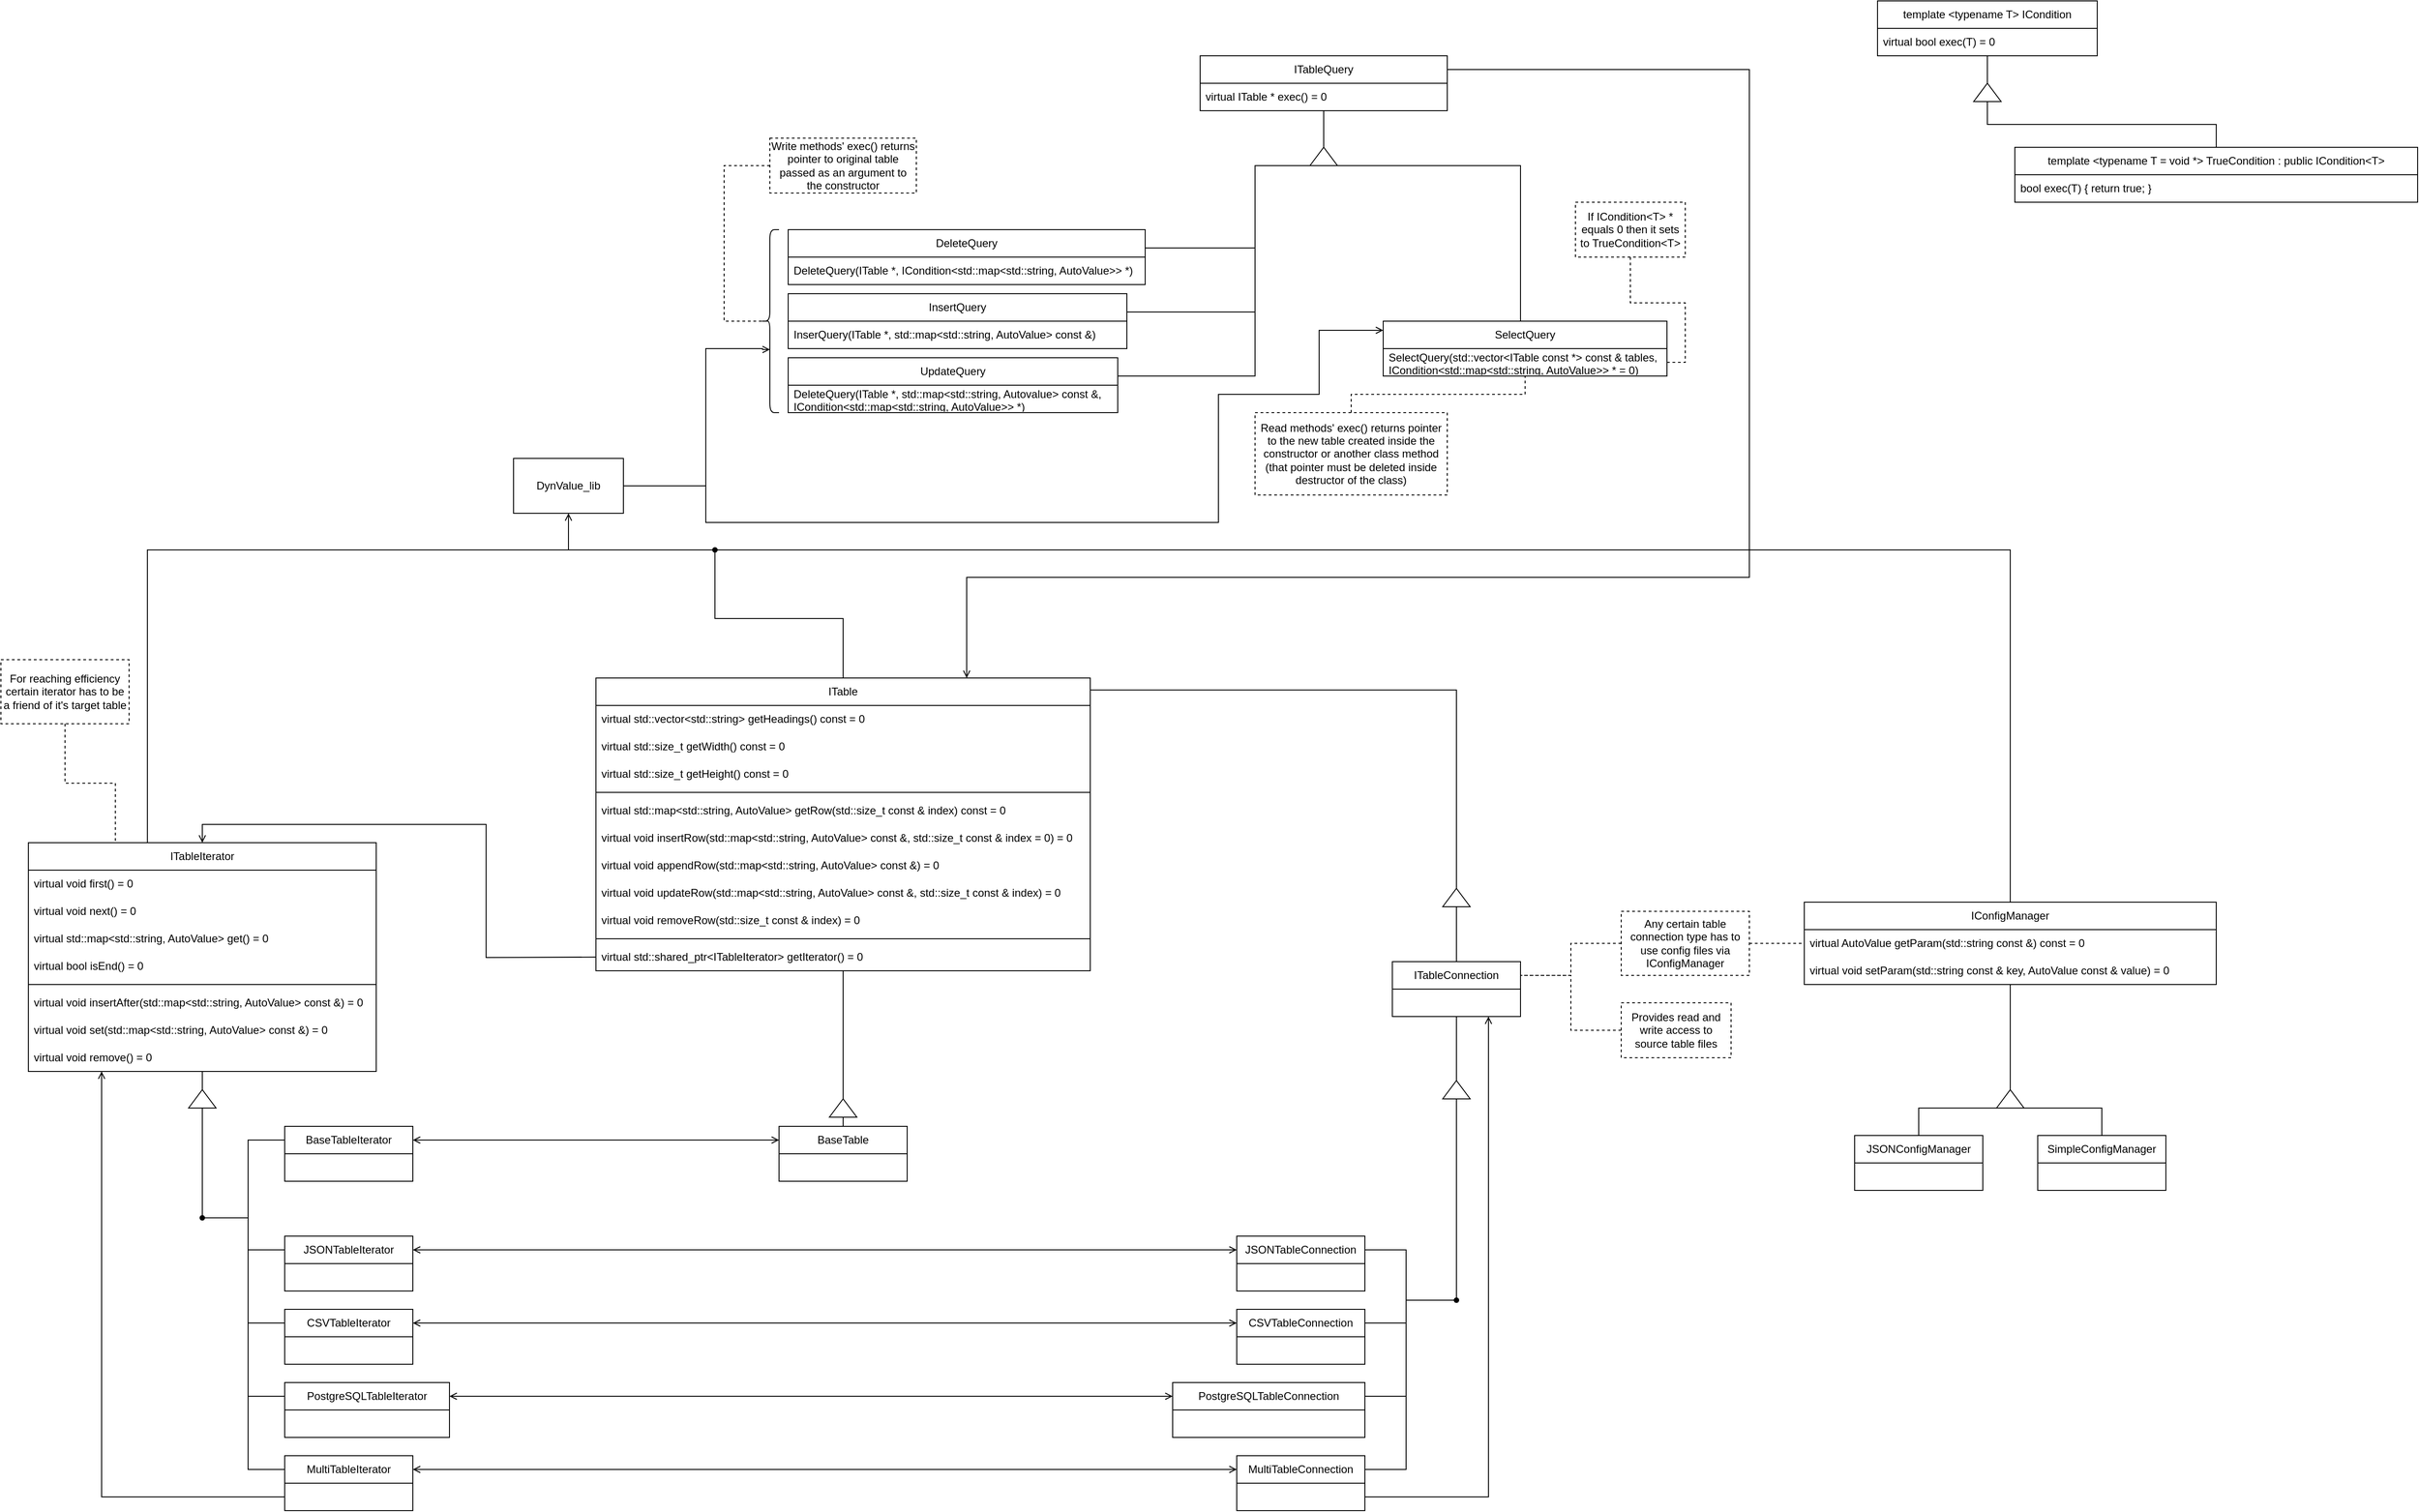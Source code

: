 <mxfile version="21.1.2" type="device">
  <diagram name="Page-1" id="7oQin6fKijt8P2aPuzgT">
    <mxGraphModel dx="3274" dy="2035" grid="1" gridSize="10" guides="1" tooltips="1" connect="1" arrows="1" fold="1" page="0" pageScale="1" pageWidth="850" pageHeight="1100" math="0" shadow="0">
      <root>
        <mxCell id="0" />
        <mxCell id="1" parent="0" />
        <mxCell id="tiom_yjg3alqLeXHWRTu-76" style="edgeStyle=orthogonalEdgeStyle;rounded=0;orthogonalLoop=1;jettySize=auto;html=1;entryX=0.6;entryY=0.75;entryDx=0;entryDy=0;entryPerimeter=0;endArrow=none;endFill=0;" parent="1" source="eC-ttsxLIYuqOl8Saozn-13" target="tiom_yjg3alqLeXHWRTu-72" edge="1">
          <mxGeometry relative="1" as="geometry" />
        </mxCell>
        <mxCell id="tiom_yjg3alqLeXHWRTu-107" style="edgeStyle=orthogonalEdgeStyle;rounded=0;orthogonalLoop=1;jettySize=auto;html=1;endArrow=open;endFill=0;exitX=1;exitY=0.75;exitDx=0;exitDy=0;entryX=0.75;entryY=1;entryDx=0;entryDy=0;" parent="1" source="tiom_yjg3alqLeXHWRTu-105" target="tiom_yjg3alqLeXHWRTu-1" edge="1">
          <mxGeometry relative="1" as="geometry">
            <mxPoint x="210" y="280" as="targetPoint" />
          </mxGeometry>
        </mxCell>
        <mxCell id="tiom_yjg3alqLeXHWRTu-1" value="ITableConnection" style="swimlane;fontStyle=0;childLayout=stackLayout;horizontal=1;startSize=30;horizontalStack=0;resizeParent=1;resizeParentMax=0;resizeLast=0;collapsible=1;marginBottom=0;whiteSpace=wrap;html=1;" parent="1" vertex="1">
          <mxGeometry x="40" y="100" width="140" height="60" as="geometry" />
        </mxCell>
        <mxCell id="tiom_yjg3alqLeXHWRTu-5" value="JSONTableConnection" style="swimlane;fontStyle=0;childLayout=stackLayout;horizontal=1;startSize=30;horizontalStack=0;resizeParent=1;resizeParentMax=0;resizeLast=0;collapsible=1;marginBottom=0;whiteSpace=wrap;html=1;" parent="1" vertex="1">
          <mxGeometry x="-130" y="400" width="140" height="60" as="geometry" />
        </mxCell>
        <mxCell id="tiom_yjg3alqLeXHWRTu-10" value="CSVTableConnection" style="swimlane;fontStyle=0;childLayout=stackLayout;horizontal=1;startSize=30;horizontalStack=0;resizeParent=1;resizeParentMax=0;resizeLast=0;collapsible=1;marginBottom=0;whiteSpace=wrap;html=1;" parent="1" vertex="1">
          <mxGeometry x="-130" y="480" width="140" height="60" as="geometry" />
        </mxCell>
        <mxCell id="tiom_yjg3alqLeXHWRTu-11" value="PostgreSQLTableConnection" style="swimlane;fontStyle=0;childLayout=stackLayout;horizontal=1;startSize=30;horizontalStack=0;resizeParent=1;resizeParentMax=0;resizeLast=0;collapsible=1;marginBottom=0;whiteSpace=wrap;html=1;" parent="1" vertex="1">
          <mxGeometry x="-200" y="560" width="210" height="60" as="geometry" />
        </mxCell>
        <mxCell id="eC-ttsxLIYuqOl8Saozn-35" style="edgeStyle=orthogonalEdgeStyle;rounded=0;orthogonalLoop=1;jettySize=auto;html=1;endArrow=none;endFill=0;" parent="1" source="tiom_yjg3alqLeXHWRTu-14" target="eC-ttsxLIYuqOl8Saozn-34" edge="1">
          <mxGeometry relative="1" as="geometry" />
        </mxCell>
        <mxCell id="tiom_yjg3alqLeXHWRTu-14" value="IConfigManager" style="swimlane;fontStyle=0;childLayout=stackLayout;horizontal=1;startSize=30;horizontalStack=0;resizeParent=1;resizeParentMax=0;resizeLast=0;collapsible=1;marginBottom=0;whiteSpace=wrap;html=1;" parent="1" vertex="1">
          <mxGeometry x="490" y="35" width="450" height="90" as="geometry" />
        </mxCell>
        <mxCell id="eC-ttsxLIYuqOl8Saozn-38" value="virtual AutoValue getParam(std::string const &amp;amp;) const = 0" style="text;strokeColor=none;fillColor=none;align=left;verticalAlign=middle;spacingLeft=4;spacingRight=4;overflow=hidden;points=[[0,0.5],[1,0.5]];portConstraint=eastwest;rotatable=0;whiteSpace=wrap;html=1;" parent="tiom_yjg3alqLeXHWRTu-14" vertex="1">
          <mxGeometry y="30" width="450" height="30" as="geometry" />
        </mxCell>
        <mxCell id="eC-ttsxLIYuqOl8Saozn-39" value="virtual void setParam(std::string const &amp;amp; key, AutoValue const &amp;amp; value) = 0" style="text;strokeColor=none;fillColor=none;align=left;verticalAlign=middle;spacingLeft=4;spacingRight=4;overflow=hidden;points=[[0,0.5],[1,0.5]];portConstraint=eastwest;rotatable=0;whiteSpace=wrap;html=1;" parent="tiom_yjg3alqLeXHWRTu-14" vertex="1">
          <mxGeometry y="60" width="450" height="30" as="geometry" />
        </mxCell>
        <mxCell id="tiom_yjg3alqLeXHWRTu-19" style="edgeStyle=orthogonalEdgeStyle;rounded=0;orthogonalLoop=1;jettySize=auto;html=1;dashed=1;endArrow=none;endFill=0;exitX=0;exitY=0.5;exitDx=0;exitDy=0;entryX=1;entryY=0.25;entryDx=0;entryDy=0;" parent="1" source="tiom_yjg3alqLeXHWRTu-18" target="tiom_yjg3alqLeXHWRTu-1" edge="1">
          <mxGeometry relative="1" as="geometry" />
        </mxCell>
        <mxCell id="tiom_yjg3alqLeXHWRTu-18" value="Provides read and write access to source table files" style="rounded=0;whiteSpace=wrap;html=1;dashed=1;" parent="1" vertex="1">
          <mxGeometry x="290" y="145" width="120" height="60" as="geometry" />
        </mxCell>
        <mxCell id="tiom_yjg3alqLeXHWRTu-20" value="Any certain table connection type has to use config files via IConfigManager" style="rounded=0;whiteSpace=wrap;html=1;dashed=1;" parent="1" vertex="1">
          <mxGeometry x="290" y="45" width="140" height="70" as="geometry" />
        </mxCell>
        <mxCell id="tiom_yjg3alqLeXHWRTu-22" style="edgeStyle=orthogonalEdgeStyle;rounded=0;orthogonalLoop=1;jettySize=auto;html=1;dashed=1;endArrow=none;endFill=0;entryX=1;entryY=0.25;entryDx=0;entryDy=0;" parent="1" source="tiom_yjg3alqLeXHWRTu-20" target="tiom_yjg3alqLeXHWRTu-1" edge="1">
          <mxGeometry relative="1" as="geometry">
            <mxPoint x="10" y="-120" as="sourcePoint" />
            <mxPoint x="120" y="-60" as="targetPoint" />
          </mxGeometry>
        </mxCell>
        <mxCell id="tiom_yjg3alqLeXHWRTu-24" style="edgeStyle=orthogonalEdgeStyle;rounded=0;orthogonalLoop=1;jettySize=auto;html=1;dashed=1;endArrow=none;endFill=0;" parent="1" source="tiom_yjg3alqLeXHWRTu-20" target="tiom_yjg3alqLeXHWRTu-14" edge="1">
          <mxGeometry relative="1" as="geometry">
            <mxPoint x="220" y="105" as="sourcePoint" />
            <mxPoint x="120" y="155" as="targetPoint" />
          </mxGeometry>
        </mxCell>
        <mxCell id="tiom_yjg3alqLeXHWRTu-78" style="edgeStyle=orthogonalEdgeStyle;rounded=0;orthogonalLoop=1;jettySize=auto;html=1;entryX=0.5;entryY=0;entryDx=0;entryDy=0;endArrow=none;endFill=0;" parent="1" source="eC-ttsxLIYuqOl8Saozn-41" target="tiom_yjg3alqLeXHWRTu-1" edge="1">
          <mxGeometry relative="1" as="geometry">
            <mxPoint x="-170" y="-130" as="sourcePoint" />
          </mxGeometry>
        </mxCell>
        <mxCell id="tiom_yjg3alqLeXHWRTu-103" style="edgeStyle=orthogonalEdgeStyle;rounded=0;orthogonalLoop=1;jettySize=auto;html=1;endArrow=none;endFill=0;" parent="1" source="eC-ttsxLIYuqOl8Saozn-11" target="tiom_yjg3alqLeXHWRTu-97" edge="1">
          <mxGeometry relative="1" as="geometry" />
        </mxCell>
        <mxCell id="sIUgURSTSd_Hewp1V8L0-8" style="edgeStyle=orthogonalEdgeStyle;rounded=0;orthogonalLoop=1;jettySize=auto;html=1;exitX=0.75;exitY=0;exitDx=0;exitDy=0;endArrow=none;endFill=0;startArrow=open;startFill=0;" parent="1" source="tiom_yjg3alqLeXHWRTu-25" target="eC-ttsxLIYuqOl8Saozn-50" edge="1">
          <mxGeometry relative="1" as="geometry">
            <Array as="points">
              <mxPoint x="-425" y="-320" />
              <mxPoint x="430" y="-320" />
              <mxPoint x="430" y="-875" />
            </Array>
          </mxGeometry>
        </mxCell>
        <mxCell id="tiom_yjg3alqLeXHWRTu-25" value="ITable" style="swimlane;fontStyle=0;childLayout=stackLayout;horizontal=1;startSize=30;horizontalStack=0;resizeParent=1;resizeParentMax=0;resizeLast=0;collapsible=1;marginBottom=0;whiteSpace=wrap;html=1;" parent="1" vertex="1">
          <mxGeometry x="-830" y="-210" width="540" height="320" as="geometry" />
        </mxCell>
        <mxCell id="tiom_yjg3alqLeXHWRTu-29" value="virtual std::vector&amp;lt;std::string&amp;gt; getHeadings() const = 0" style="text;strokeColor=none;fillColor=none;align=left;verticalAlign=middle;spacingLeft=4;spacingRight=4;overflow=hidden;points=[[0,0.5],[1,0.5]];portConstraint=eastwest;rotatable=0;whiteSpace=wrap;html=1;" parent="tiom_yjg3alqLeXHWRTu-25" vertex="1">
          <mxGeometry y="30" width="540" height="30" as="geometry" />
        </mxCell>
        <mxCell id="sIUgURSTSd_Hewp1V8L0-1" value="virtual std::size_t getWidth() const = 0" style="text;strokeColor=none;fillColor=none;align=left;verticalAlign=middle;spacingLeft=4;spacingRight=4;overflow=hidden;points=[[0,0.5],[1,0.5]];portConstraint=eastwest;rotatable=0;whiteSpace=wrap;html=1;" parent="tiom_yjg3alqLeXHWRTu-25" vertex="1">
          <mxGeometry y="60" width="540" height="30" as="geometry" />
        </mxCell>
        <mxCell id="tiom_yjg3alqLeXHWRTu-57" value="virtual std::size_t getHeight() const = 0" style="text;strokeColor=none;fillColor=none;align=left;verticalAlign=middle;spacingLeft=4;spacingRight=4;overflow=hidden;points=[[0,0.5],[1,0.5]];portConstraint=eastwest;rotatable=0;whiteSpace=wrap;html=1;" parent="tiom_yjg3alqLeXHWRTu-25" vertex="1">
          <mxGeometry y="90" width="540" height="30" as="geometry" />
        </mxCell>
        <mxCell id="tiom_yjg3alqLeXHWRTu-51" value="" style="line;strokeWidth=1;html=1;" parent="tiom_yjg3alqLeXHWRTu-25" vertex="1">
          <mxGeometry y="120" width="540" height="10" as="geometry" />
        </mxCell>
        <mxCell id="tiom_yjg3alqLeXHWRTu-30" value="virtual std::map&amp;lt;std::string, AutoValue&amp;gt; getRow(std::size_t const &amp;amp; index) const = 0" style="text;strokeColor=none;fillColor=none;align=left;verticalAlign=middle;spacingLeft=4;spacingRight=4;overflow=hidden;points=[[0,0.5],[1,0.5]];portConstraint=eastwest;rotatable=0;whiteSpace=wrap;html=1;" parent="tiom_yjg3alqLeXHWRTu-25" vertex="1">
          <mxGeometry y="130" width="540" height="30" as="geometry" />
        </mxCell>
        <mxCell id="tiom_yjg3alqLeXHWRTu-31" value="virtual void insertRow(std::map&amp;lt;std::string, AutoValue&amp;gt; const &amp;amp;, std::size_t const &amp;amp; index = 0) = 0" style="text;strokeColor=none;fillColor=none;align=left;verticalAlign=middle;spacingLeft=4;spacingRight=4;overflow=hidden;points=[[0,0.5],[1,0.5]];portConstraint=eastwest;rotatable=0;whiteSpace=wrap;html=1;" parent="tiom_yjg3alqLeXHWRTu-25" vertex="1">
          <mxGeometry y="160" width="540" height="30" as="geometry" />
        </mxCell>
        <mxCell id="tiom_yjg3alqLeXHWRTu-36" value="virtual void appendRow(std::map&amp;lt;std::string, AutoValue&amp;gt; const &amp;amp;) = 0" style="text;strokeColor=none;fillColor=none;align=left;verticalAlign=middle;spacingLeft=4;spacingRight=4;overflow=hidden;points=[[0,0.5],[1,0.5]];portConstraint=eastwest;rotatable=0;whiteSpace=wrap;html=1;" parent="tiom_yjg3alqLeXHWRTu-25" vertex="1">
          <mxGeometry y="190" width="540" height="30" as="geometry" />
        </mxCell>
        <mxCell id="sIUgURSTSd_Hewp1V8L0-2" value="virtual void updateRow(std::map&amp;lt;std::string, AutoValue&amp;gt; const &amp;amp;, std::size_t const &amp;amp; index) = 0" style="text;strokeColor=none;fillColor=none;align=left;verticalAlign=middle;spacingLeft=4;spacingRight=4;overflow=hidden;points=[[0,0.5],[1,0.5]];portConstraint=eastwest;rotatable=0;whiteSpace=wrap;html=1;" parent="tiom_yjg3alqLeXHWRTu-25" vertex="1">
          <mxGeometry y="220" width="540" height="30" as="geometry" />
        </mxCell>
        <mxCell id="tiom_yjg3alqLeXHWRTu-96" value="virtual void removeRow(std::size_t const &amp;amp; index) = 0" style="text;strokeColor=none;fillColor=none;align=left;verticalAlign=middle;spacingLeft=4;spacingRight=4;overflow=hidden;points=[[0,0.5],[1,0.5]];portConstraint=eastwest;rotatable=0;whiteSpace=wrap;html=1;" parent="tiom_yjg3alqLeXHWRTu-25" vertex="1">
          <mxGeometry y="250" width="540" height="30" as="geometry" />
        </mxCell>
        <mxCell id="tiom_yjg3alqLeXHWRTu-52" value="" style="line;strokeWidth=1;html=1;" parent="tiom_yjg3alqLeXHWRTu-25" vertex="1">
          <mxGeometry y="280" width="540" height="10" as="geometry" />
        </mxCell>
        <mxCell id="sIUgURSTSd_Hewp1V8L0-3" value="virtual std::shared_ptr&amp;lt;ITableIterator&amp;gt; getIterator() = 0" style="text;strokeColor=none;fillColor=none;align=left;verticalAlign=middle;spacingLeft=4;spacingRight=4;overflow=hidden;points=[[0,0.5],[1,0.5]];portConstraint=eastwest;rotatable=0;whiteSpace=wrap;html=1;" parent="tiom_yjg3alqLeXHWRTu-25" vertex="1">
          <mxGeometry y="290" width="540" height="30" as="geometry" />
        </mxCell>
        <mxCell id="sIUgURSTSd_Hewp1V8L0-10" style="edgeStyle=orthogonalEdgeStyle;rounded=0;orthogonalLoop=1;jettySize=auto;html=1;entryX=0.503;entryY=0.655;entryDx=0;entryDy=0;entryPerimeter=0;endArrow=open;endFill=0;" parent="1" source="tiom_yjg3alqLeXHWRTu-33" target="B9oYXliMCilGIh8VcccZ-31" edge="1">
          <mxGeometry relative="1" as="geometry">
            <Array as="points">
              <mxPoint x="-710" y="-420" />
              <mxPoint x="-710" y="-570" />
              <mxPoint x="-648" y="-570" />
            </Array>
          </mxGeometry>
        </mxCell>
        <mxCell id="sIUgURSTSd_Hewp1V8L0-13" style="edgeStyle=orthogonalEdgeStyle;rounded=0;orthogonalLoop=1;jettySize=auto;html=1;endArrow=open;endFill=0;" parent="1" source="tiom_yjg3alqLeXHWRTu-33" target="Ny4SXCIt0qzdvBPo7pMz-3" edge="1">
          <mxGeometry relative="1" as="geometry">
            <Array as="points">
              <mxPoint x="-710" y="-420" />
              <mxPoint x="-710" y="-380" />
              <mxPoint x="-150" y="-380" />
              <mxPoint x="-150" y="-520" />
              <mxPoint x="-40" y="-520" />
              <mxPoint x="-40" y="-590" />
            </Array>
          </mxGeometry>
        </mxCell>
        <mxCell id="tiom_yjg3alqLeXHWRTu-33" value="DynValue_lib" style="rounded=0;whiteSpace=wrap;html=1;" parent="1" vertex="1">
          <mxGeometry x="-920" y="-450" width="120" height="60" as="geometry" />
        </mxCell>
        <mxCell id="tiom_yjg3alqLeXHWRTu-91" style="edgeStyle=orthogonalEdgeStyle;rounded=0;orthogonalLoop=1;jettySize=auto;html=1;entryX=0.385;entryY=0.518;entryDx=0;entryDy=0;entryPerimeter=0;endArrow=none;endFill=0;" parent="1" source="eC-ttsxLIYuqOl8Saozn-9" target="tiom_yjg3alqLeXHWRTu-87" edge="1">
          <mxGeometry relative="1" as="geometry" />
        </mxCell>
        <mxCell id="tiom_yjg3alqLeXHWRTu-37" value="ITableIterator" style="swimlane;fontStyle=0;childLayout=stackLayout;horizontal=1;startSize=30;horizontalStack=0;resizeParent=1;resizeParentMax=0;resizeLast=0;collapsible=1;marginBottom=0;whiteSpace=wrap;html=1;" parent="1" vertex="1">
          <mxGeometry x="-1450" y="-30" width="380" height="250" as="geometry" />
        </mxCell>
        <mxCell id="tiom_yjg3alqLeXHWRTu-39" value="virtual void first() = 0" style="text;strokeColor=none;fillColor=none;align=left;verticalAlign=middle;spacingLeft=4;spacingRight=4;overflow=hidden;points=[[0,0.5],[1,0.5]];portConstraint=eastwest;rotatable=0;whiteSpace=wrap;html=1;" parent="tiom_yjg3alqLeXHWRTu-37" vertex="1">
          <mxGeometry y="30" width="380" height="30" as="geometry" />
        </mxCell>
        <mxCell id="tiom_yjg3alqLeXHWRTu-40" value="virtual void next() = 0" style="text;strokeColor=none;fillColor=none;align=left;verticalAlign=middle;spacingLeft=4;spacingRight=4;overflow=hidden;points=[[0,0.5],[1,0.5]];portConstraint=eastwest;rotatable=0;whiteSpace=wrap;html=1;" parent="tiom_yjg3alqLeXHWRTu-37" vertex="1">
          <mxGeometry y="60" width="380" height="30" as="geometry" />
        </mxCell>
        <mxCell id="Q84sqC6h_NyqDErz4jNg-1" value="virtual std::map&amp;lt;std::string, AutoValue&amp;gt;&amp;nbsp;get() = 0" style="text;strokeColor=none;fillColor=none;align=left;verticalAlign=middle;spacingLeft=4;spacingRight=4;overflow=hidden;points=[[0,0.5],[1,0.5]];portConstraint=eastwest;rotatable=0;whiteSpace=wrap;html=1;" parent="tiom_yjg3alqLeXHWRTu-37" vertex="1">
          <mxGeometry y="90" width="380" height="30" as="geometry" />
        </mxCell>
        <mxCell id="Q84sqC6h_NyqDErz4jNg-2" value="virtual bool isEnd() = 0" style="text;strokeColor=none;fillColor=none;align=left;verticalAlign=middle;spacingLeft=4;spacingRight=4;overflow=hidden;points=[[0,0.5],[1,0.5]];portConstraint=eastwest;rotatable=0;whiteSpace=wrap;html=1;" parent="tiom_yjg3alqLeXHWRTu-37" vertex="1">
          <mxGeometry y="120" width="380" height="30" as="geometry" />
        </mxCell>
        <mxCell id="sIUgURSTSd_Hewp1V8L0-7" value="" style="line;strokeWidth=1;html=1;" parent="tiom_yjg3alqLeXHWRTu-37" vertex="1">
          <mxGeometry y="150" width="380" height="10" as="geometry" />
        </mxCell>
        <mxCell id="sIUgURSTSd_Hewp1V8L0-4" value="virtual void insertAfter(std::map&amp;lt;std::string, AutoValue&amp;gt; const &amp;amp;) = 0" style="text;strokeColor=none;fillColor=none;align=left;verticalAlign=middle;spacingLeft=4;spacingRight=4;overflow=hidden;points=[[0,0.5],[1,0.5]];portConstraint=eastwest;rotatable=0;whiteSpace=wrap;html=1;" parent="tiom_yjg3alqLeXHWRTu-37" vertex="1">
          <mxGeometry y="160" width="380" height="30" as="geometry" />
        </mxCell>
        <mxCell id="sIUgURSTSd_Hewp1V8L0-6" value="virtual void set(std::map&amp;lt;std::string, AutoValue&amp;gt; const &amp;amp;) = 0" style="text;strokeColor=none;fillColor=none;align=left;verticalAlign=middle;spacingLeft=4;spacingRight=4;overflow=hidden;points=[[0,0.5],[1,0.5]];portConstraint=eastwest;rotatable=0;whiteSpace=wrap;html=1;" parent="tiom_yjg3alqLeXHWRTu-37" vertex="1">
          <mxGeometry y="190" width="380" height="30" as="geometry" />
        </mxCell>
        <mxCell id="sIUgURSTSd_Hewp1V8L0-5" value="virtual void remove() = 0" style="text;strokeColor=none;fillColor=none;align=left;verticalAlign=middle;spacingLeft=4;spacingRight=4;overflow=hidden;points=[[0,0.5],[1,0.5]];portConstraint=eastwest;rotatable=0;whiteSpace=wrap;html=1;" parent="tiom_yjg3alqLeXHWRTu-37" vertex="1">
          <mxGeometry y="220" width="380" height="30" as="geometry" />
        </mxCell>
        <mxCell id="tiom_yjg3alqLeXHWRTu-73" style="edgeStyle=orthogonalEdgeStyle;rounded=0;orthogonalLoop=1;jettySize=auto;html=1;entryX=1;entryY=0.25;entryDx=0;entryDy=0;exitX=0.415;exitY=0.782;exitDx=0;exitDy=0;exitPerimeter=0;endArrow=none;endFill=0;" parent="1" source="tiom_yjg3alqLeXHWRTu-72" target="tiom_yjg3alqLeXHWRTu-5" edge="1">
          <mxGeometry relative="1" as="geometry" />
        </mxCell>
        <mxCell id="tiom_yjg3alqLeXHWRTu-74" style="edgeStyle=orthogonalEdgeStyle;rounded=0;orthogonalLoop=1;jettySize=auto;html=1;entryX=1;entryY=0.25;entryDx=0;entryDy=0;exitX=0.415;exitY=1.076;exitDx=0;exitDy=0;exitPerimeter=0;endArrow=none;endFill=0;" parent="1" source="tiom_yjg3alqLeXHWRTu-72" target="tiom_yjg3alqLeXHWRTu-10" edge="1">
          <mxGeometry relative="1" as="geometry" />
        </mxCell>
        <mxCell id="tiom_yjg3alqLeXHWRTu-75" style="edgeStyle=orthogonalEdgeStyle;rounded=0;orthogonalLoop=1;jettySize=auto;html=1;entryX=1;entryY=0.25;entryDx=0;entryDy=0;exitX=0.356;exitY=0.606;exitDx=0;exitDy=0;exitPerimeter=0;endArrow=none;endFill=0;" parent="1" source="tiom_yjg3alqLeXHWRTu-72" target="tiom_yjg3alqLeXHWRTu-11" edge="1">
          <mxGeometry relative="1" as="geometry" />
        </mxCell>
        <mxCell id="tiom_yjg3alqLeXHWRTu-106" style="edgeStyle=orthogonalEdgeStyle;rounded=0;orthogonalLoop=1;jettySize=auto;html=1;entryX=1;entryY=0.25;entryDx=0;entryDy=0;endArrow=none;endFill=0;" parent="1" source="tiom_yjg3alqLeXHWRTu-72" target="tiom_yjg3alqLeXHWRTu-105" edge="1">
          <mxGeometry relative="1" as="geometry" />
        </mxCell>
        <mxCell id="tiom_yjg3alqLeXHWRTu-72" value="" style="shape=waypoint;sketch=0;fillStyle=solid;size=6;pointerEvents=1;points=[];fillColor=none;resizable=0;rotatable=0;perimeter=centerPerimeter;snapToPoint=1;" parent="1" vertex="1">
          <mxGeometry x="100" y="460" width="20" height="20" as="geometry" />
        </mxCell>
        <mxCell id="tiom_yjg3alqLeXHWRTu-80" style="edgeStyle=orthogonalEdgeStyle;rounded=0;orthogonalLoop=1;jettySize=auto;html=1;endArrow=none;endFill=0;dashed=1;entryX=0.25;entryY=0;entryDx=0;entryDy=0;" parent="1" source="tiom_yjg3alqLeXHWRTu-79" target="tiom_yjg3alqLeXHWRTu-37" edge="1">
          <mxGeometry relative="1" as="geometry" />
        </mxCell>
        <mxCell id="tiom_yjg3alqLeXHWRTu-79" value="For reaching efficiency certain iterator has to be a friend of it&#39;s target table" style="rounded=0;whiteSpace=wrap;html=1;dashed=1;" parent="1" vertex="1">
          <mxGeometry x="-1480" y="-230" width="140" height="70" as="geometry" />
        </mxCell>
        <mxCell id="tiom_yjg3alqLeXHWRTu-93" style="edgeStyle=orthogonalEdgeStyle;rounded=0;orthogonalLoop=1;jettySize=auto;html=1;endArrow=open;endFill=0;exitX=1;exitY=0.25;exitDx=0;exitDy=0;entryX=0;entryY=0.25;entryDx=0;entryDy=0;startArrow=open;startFill=0;" parent="1" source="tiom_yjg3alqLeXHWRTu-81" target="tiom_yjg3alqLeXHWRTu-5" edge="1">
          <mxGeometry relative="1" as="geometry" />
        </mxCell>
        <mxCell id="tiom_yjg3alqLeXHWRTu-81" value="JSONTableIterator" style="swimlane;fontStyle=0;childLayout=stackLayout;horizontal=1;startSize=30;horizontalStack=0;resizeParent=1;resizeParentMax=0;resizeLast=0;collapsible=1;marginBottom=0;whiteSpace=wrap;html=1;" parent="1" vertex="1">
          <mxGeometry x="-1170" y="400" width="140" height="60" as="geometry" />
        </mxCell>
        <mxCell id="tiom_yjg3alqLeXHWRTu-94" style="edgeStyle=orthogonalEdgeStyle;rounded=0;orthogonalLoop=1;jettySize=auto;html=1;exitX=1;exitY=0.25;exitDx=0;exitDy=0;entryX=0;entryY=0.25;entryDx=0;entryDy=0;endArrow=open;endFill=0;startArrow=open;startFill=0;" parent="1" source="tiom_yjg3alqLeXHWRTu-85" target="tiom_yjg3alqLeXHWRTu-10" edge="1">
          <mxGeometry relative="1" as="geometry" />
        </mxCell>
        <mxCell id="tiom_yjg3alqLeXHWRTu-85" value="CSVTableIterator" style="swimlane;fontStyle=0;childLayout=stackLayout;horizontal=1;startSize=30;horizontalStack=0;resizeParent=1;resizeParentMax=0;resizeLast=0;collapsible=1;marginBottom=0;whiteSpace=wrap;html=1;" parent="1" vertex="1">
          <mxGeometry x="-1170" y="480" width="140" height="60" as="geometry" />
        </mxCell>
        <mxCell id="tiom_yjg3alqLeXHWRTu-95" style="edgeStyle=orthogonalEdgeStyle;rounded=0;orthogonalLoop=1;jettySize=auto;html=1;exitX=1;exitY=0.25;exitDx=0;exitDy=0;entryX=0;entryY=0.25;entryDx=0;entryDy=0;endArrow=open;endFill=0;startArrow=open;startFill=0;" parent="1" source="tiom_yjg3alqLeXHWRTu-86" target="tiom_yjg3alqLeXHWRTu-11" edge="1">
          <mxGeometry relative="1" as="geometry" />
        </mxCell>
        <mxCell id="tiom_yjg3alqLeXHWRTu-86" value="PostgreSQLTableIterator" style="swimlane;fontStyle=0;childLayout=stackLayout;horizontal=1;startSize=30;horizontalStack=0;resizeParent=1;resizeParentMax=0;resizeLast=0;collapsible=1;marginBottom=0;whiteSpace=wrap;html=1;" parent="1" vertex="1">
          <mxGeometry x="-1170" y="560" width="180" height="60" as="geometry" />
        </mxCell>
        <mxCell id="tiom_yjg3alqLeXHWRTu-88" style="edgeStyle=orthogonalEdgeStyle;rounded=0;orthogonalLoop=1;jettySize=auto;html=1;entryX=0;entryY=0.25;entryDx=0;entryDy=0;endArrow=none;endFill=0;" parent="1" source="tiom_yjg3alqLeXHWRTu-87" target="tiom_yjg3alqLeXHWRTu-81" edge="1">
          <mxGeometry relative="1" as="geometry" />
        </mxCell>
        <mxCell id="tiom_yjg3alqLeXHWRTu-89" style="edgeStyle=orthogonalEdgeStyle;rounded=0;orthogonalLoop=1;jettySize=auto;html=1;entryX=0;entryY=0.25;entryDx=0;entryDy=0;endArrow=none;endFill=0;" parent="1" source="tiom_yjg3alqLeXHWRTu-87" target="tiom_yjg3alqLeXHWRTu-85" edge="1">
          <mxGeometry relative="1" as="geometry" />
        </mxCell>
        <mxCell id="tiom_yjg3alqLeXHWRTu-90" style="edgeStyle=orthogonalEdgeStyle;rounded=0;orthogonalLoop=1;jettySize=auto;html=1;entryX=0;entryY=0.25;entryDx=0;entryDy=0;endArrow=none;endFill=0;" parent="1" source="tiom_yjg3alqLeXHWRTu-87" target="tiom_yjg3alqLeXHWRTu-86" edge="1">
          <mxGeometry relative="1" as="geometry" />
        </mxCell>
        <mxCell id="tiom_yjg3alqLeXHWRTu-102" style="edgeStyle=orthogonalEdgeStyle;rounded=0;orthogonalLoop=1;jettySize=auto;html=1;entryX=0;entryY=0.25;entryDx=0;entryDy=0;endArrow=none;endFill=0;" parent="1" source="tiom_yjg3alqLeXHWRTu-87" target="tiom_yjg3alqLeXHWRTu-101" edge="1">
          <mxGeometry relative="1" as="geometry" />
        </mxCell>
        <mxCell id="tiom_yjg3alqLeXHWRTu-87" value="" style="shape=waypoint;sketch=0;fillStyle=solid;size=6;pointerEvents=1;points=[];fillColor=none;resizable=0;rotatable=0;perimeter=centerPerimeter;snapToPoint=1;" parent="1" vertex="1">
          <mxGeometry x="-1270" y="370" width="20" height="20" as="geometry" />
        </mxCell>
        <mxCell id="tiom_yjg3alqLeXHWRTu-97" value="BaseTable" style="swimlane;fontStyle=0;childLayout=stackLayout;horizontal=1;startSize=30;horizontalStack=0;resizeParent=1;resizeParentMax=0;resizeLast=0;collapsible=1;marginBottom=0;whiteSpace=wrap;html=1;" parent="1" vertex="1">
          <mxGeometry x="-630" y="280" width="140" height="60" as="geometry" />
        </mxCell>
        <mxCell id="tiom_yjg3alqLeXHWRTu-104" style="edgeStyle=orthogonalEdgeStyle;rounded=0;orthogonalLoop=1;jettySize=auto;html=1;exitX=1;exitY=0.25;exitDx=0;exitDy=0;entryX=0;entryY=0.25;entryDx=0;entryDy=0;endArrow=open;endFill=0;startArrow=open;startFill=0;" parent="1" source="tiom_yjg3alqLeXHWRTu-101" target="tiom_yjg3alqLeXHWRTu-97" edge="1">
          <mxGeometry relative="1" as="geometry" />
        </mxCell>
        <mxCell id="tiom_yjg3alqLeXHWRTu-101" value="BaseTableIterator" style="swimlane;fontStyle=0;childLayout=stackLayout;horizontal=1;startSize=30;horizontalStack=0;resizeParent=1;resizeParentMax=0;resizeLast=0;collapsible=1;marginBottom=0;whiteSpace=wrap;html=1;" parent="1" vertex="1">
          <mxGeometry x="-1170" y="280" width="140" height="60" as="geometry" />
        </mxCell>
        <mxCell id="tiom_yjg3alqLeXHWRTu-105" value="MultiTableConnection" style="swimlane;fontStyle=0;childLayout=stackLayout;horizontal=1;startSize=30;horizontalStack=0;resizeParent=1;resizeParentMax=0;resizeLast=0;collapsible=1;marginBottom=0;whiteSpace=wrap;html=1;" parent="1" vertex="1">
          <mxGeometry x="-130" y="640" width="140" height="60" as="geometry" />
        </mxCell>
        <mxCell id="tiom_yjg3alqLeXHWRTu-110" style="edgeStyle=orthogonalEdgeStyle;rounded=0;orthogonalLoop=1;jettySize=auto;html=1;exitX=1;exitY=0.25;exitDx=0;exitDy=0;entryX=0;entryY=0.25;entryDx=0;entryDy=0;endArrow=open;endFill=0;startArrow=open;startFill=0;" parent="1" source="tiom_yjg3alqLeXHWRTu-108" target="tiom_yjg3alqLeXHWRTu-105" edge="1">
          <mxGeometry relative="1" as="geometry" />
        </mxCell>
        <mxCell id="eC-ttsxLIYuqOl8Saozn-27" style="edgeStyle=orthogonalEdgeStyle;rounded=0;orthogonalLoop=1;jettySize=auto;html=1;exitX=0;exitY=0.75;exitDx=0;exitDy=0;endArrow=open;endFill=0;" parent="1" source="tiom_yjg3alqLeXHWRTu-108" target="tiom_yjg3alqLeXHWRTu-37" edge="1">
          <mxGeometry relative="1" as="geometry">
            <Array as="points">
              <mxPoint x="-1370" y="685" />
            </Array>
          </mxGeometry>
        </mxCell>
        <mxCell id="tiom_yjg3alqLeXHWRTu-108" value="MultiTableIterator" style="swimlane;fontStyle=0;childLayout=stackLayout;horizontal=1;startSize=30;horizontalStack=0;resizeParent=1;resizeParentMax=0;resizeLast=0;collapsible=1;marginBottom=0;whiteSpace=wrap;html=1;" parent="1" vertex="1">
          <mxGeometry x="-1170" y="640" width="140" height="60" as="geometry" />
        </mxCell>
        <mxCell id="tiom_yjg3alqLeXHWRTu-109" style="edgeStyle=orthogonalEdgeStyle;rounded=0;orthogonalLoop=1;jettySize=auto;html=1;entryX=0;entryY=0.25;entryDx=0;entryDy=0;exitX=0.444;exitY=0.753;exitDx=0;exitDy=0;exitPerimeter=0;endArrow=none;endFill=0;" parent="1" source="tiom_yjg3alqLeXHWRTu-87" target="tiom_yjg3alqLeXHWRTu-108" edge="1">
          <mxGeometry relative="1" as="geometry">
            <mxPoint x="-1250" y="390" as="sourcePoint" />
            <mxPoint x="-1160" y="585" as="targetPoint" />
          </mxGeometry>
        </mxCell>
        <mxCell id="eC-ttsxLIYuqOl8Saozn-10" value="" style="edgeStyle=orthogonalEdgeStyle;rounded=0;orthogonalLoop=1;jettySize=auto;html=1;entryX=0;entryY=0;entryDx=15;entryDy=0;entryPerimeter=0;endArrow=none;endFill=0;" parent="1" source="tiom_yjg3alqLeXHWRTu-37" target="eC-ttsxLIYuqOl8Saozn-9" edge="1">
          <mxGeometry relative="1" as="geometry">
            <mxPoint x="-1260" y="190" as="sourcePoint" />
            <mxPoint x="-1260" y="380" as="targetPoint" />
          </mxGeometry>
        </mxCell>
        <mxCell id="eC-ttsxLIYuqOl8Saozn-9" value="" style="verticalLabelPosition=bottom;verticalAlign=top;html=1;shape=mxgraph.basic.acute_triangle;dx=0.5;" parent="1" vertex="1">
          <mxGeometry x="-1275" y="240" width="30" height="20" as="geometry" />
        </mxCell>
        <mxCell id="eC-ttsxLIYuqOl8Saozn-12" value="" style="edgeStyle=orthogonalEdgeStyle;rounded=0;orthogonalLoop=1;jettySize=auto;html=1;endArrow=none;endFill=0;" parent="1" source="tiom_yjg3alqLeXHWRTu-25" target="eC-ttsxLIYuqOl8Saozn-11" edge="1">
          <mxGeometry relative="1" as="geometry">
            <mxPoint x="-535" y="200" as="sourcePoint" />
            <mxPoint x="-535" y="280" as="targetPoint" />
          </mxGeometry>
        </mxCell>
        <mxCell id="eC-ttsxLIYuqOl8Saozn-11" value="" style="verticalLabelPosition=bottom;verticalAlign=top;html=1;shape=mxgraph.basic.acute_triangle;dx=0.5;" parent="1" vertex="1">
          <mxGeometry x="-575" y="250" width="30" height="20" as="geometry" />
        </mxCell>
        <mxCell id="eC-ttsxLIYuqOl8Saozn-14" value="" style="edgeStyle=orthogonalEdgeStyle;rounded=0;orthogonalLoop=1;jettySize=auto;html=1;entryX=0;entryY=0;entryDx=15;entryDy=0;entryPerimeter=0;endArrow=none;endFill=0;" parent="1" source="tiom_yjg3alqLeXHWRTu-1" target="eC-ttsxLIYuqOl8Saozn-13" edge="1">
          <mxGeometry relative="1" as="geometry">
            <mxPoint x="110" y="160" as="sourcePoint" />
            <mxPoint x="110" y="470" as="targetPoint" />
          </mxGeometry>
        </mxCell>
        <mxCell id="eC-ttsxLIYuqOl8Saozn-13" value="" style="verticalLabelPosition=bottom;verticalAlign=top;html=1;shape=mxgraph.basic.acute_triangle;dx=0.5;" parent="1" vertex="1">
          <mxGeometry x="95" y="230" width="30" height="20" as="geometry" />
        </mxCell>
        <mxCell id="eC-ttsxLIYuqOl8Saozn-22" style="edgeStyle=orthogonalEdgeStyle;rounded=0;orthogonalLoop=1;jettySize=auto;html=1;entryX=0.5;entryY=0;entryDx=0;entryDy=0;endArrow=open;endFill=0;exitX=0;exitY=0.5;exitDx=0;exitDy=0;" parent="1" target="tiom_yjg3alqLeXHWRTu-37" edge="1">
          <mxGeometry relative="1" as="geometry">
            <mxPoint x="-830" y="95" as="sourcePoint" />
          </mxGeometry>
        </mxCell>
        <mxCell id="eC-ttsxLIYuqOl8Saozn-25" style="edgeStyle=orthogonalEdgeStyle;rounded=0;orthogonalLoop=1;jettySize=auto;html=1;endArrow=none;endFill=0;entryX=0.366;entryY=0.313;entryDx=0;entryDy=0;entryPerimeter=0;" parent="1" source="tiom_yjg3alqLeXHWRTu-25" target="eC-ttsxLIYuqOl8Saozn-49" edge="1">
          <mxGeometry relative="1" as="geometry">
            <mxPoint x="-820" y="-95" as="sourcePoint" />
            <mxPoint x="-920" y="-220" as="targetPoint" />
          </mxGeometry>
        </mxCell>
        <mxCell id="eC-ttsxLIYuqOl8Saozn-26" style="edgeStyle=orthogonalEdgeStyle;rounded=0;orthogonalLoop=1;jettySize=auto;html=1;endArrow=none;endFill=0;exitX=0.37;exitY=0;exitDx=0;exitDy=0;exitPerimeter=0;entryX=0.313;entryY=0.418;entryDx=0;entryDy=0;entryPerimeter=0;" parent="1" source="tiom_yjg3alqLeXHWRTu-37" target="eC-ttsxLIYuqOl8Saozn-49" edge="1">
          <mxGeometry relative="1" as="geometry">
            <mxPoint x="-525" y="-200" as="sourcePoint" />
            <mxPoint x="-840" y="-480" as="targetPoint" />
            <Array as="points">
              <mxPoint x="-1320" y="-350" />
            </Array>
          </mxGeometry>
        </mxCell>
        <mxCell id="eC-ttsxLIYuqOl8Saozn-32" value="JSONConfigManager" style="swimlane;fontStyle=0;childLayout=stackLayout;horizontal=1;startSize=30;horizontalStack=0;resizeParent=1;resizeParentMax=0;resizeLast=0;collapsible=1;marginBottom=0;whiteSpace=wrap;html=1;" parent="1" vertex="1">
          <mxGeometry x="545" y="290" width="140" height="60" as="geometry" />
        </mxCell>
        <mxCell id="eC-ttsxLIYuqOl8Saozn-33" value="SimpleConfigManager" style="swimlane;fontStyle=0;childLayout=stackLayout;horizontal=1;startSize=30;horizontalStack=0;resizeParent=1;resizeParentMax=0;resizeLast=0;collapsible=1;marginBottom=0;whiteSpace=wrap;html=1;" parent="1" vertex="1">
          <mxGeometry x="745" y="290" width="140" height="60" as="geometry" />
        </mxCell>
        <mxCell id="eC-ttsxLIYuqOl8Saozn-34" value="" style="verticalLabelPosition=bottom;verticalAlign=top;html=1;shape=mxgraph.basic.acute_triangle;dx=0.5;" parent="1" vertex="1">
          <mxGeometry x="700" y="240" width="30" height="20" as="geometry" />
        </mxCell>
        <mxCell id="eC-ttsxLIYuqOl8Saozn-36" style="edgeStyle=orthogonalEdgeStyle;rounded=0;orthogonalLoop=1;jettySize=auto;html=1;endArrow=none;endFill=0;" parent="1" source="eC-ttsxLIYuqOl8Saozn-33" target="eC-ttsxLIYuqOl8Saozn-34" edge="1">
          <mxGeometry relative="1" as="geometry">
            <mxPoint x="725" y="225" as="sourcePoint" />
            <mxPoint x="725" y="250" as="targetPoint" />
            <Array as="points">
              <mxPoint x="815" y="260" />
            </Array>
          </mxGeometry>
        </mxCell>
        <mxCell id="eC-ttsxLIYuqOl8Saozn-37" style="edgeStyle=orthogonalEdgeStyle;rounded=0;orthogonalLoop=1;jettySize=auto;html=1;endArrow=none;endFill=0;" parent="1" source="eC-ttsxLIYuqOl8Saozn-32" target="eC-ttsxLIYuqOl8Saozn-34" edge="1">
          <mxGeometry relative="1" as="geometry">
            <mxPoint x="815" y="330" as="sourcePoint" />
            <mxPoint x="725" y="270" as="targetPoint" />
            <Array as="points">
              <mxPoint x="615" y="260" />
            </Array>
          </mxGeometry>
        </mxCell>
        <mxCell id="eC-ttsxLIYuqOl8Saozn-43" value="" style="edgeStyle=orthogonalEdgeStyle;rounded=0;orthogonalLoop=1;jettySize=auto;html=1;entryX=0;entryY=0;entryDx=15;entryDy=0;exitX=1;exitY=0.041;exitDx=0;exitDy=0;exitPerimeter=0;entryPerimeter=0;endArrow=none;endFill=0;" parent="1" source="tiom_yjg3alqLeXHWRTu-25" target="eC-ttsxLIYuqOl8Saozn-41" edge="1">
          <mxGeometry relative="1" as="geometry">
            <mxPoint x="-240" y="-193" as="sourcePoint" />
            <mxPoint x="110" y="100" as="targetPoint" />
          </mxGeometry>
        </mxCell>
        <mxCell id="eC-ttsxLIYuqOl8Saozn-41" value="" style="verticalLabelPosition=bottom;verticalAlign=top;html=1;shape=mxgraph.basic.acute_triangle;dx=0.5;" parent="1" vertex="1">
          <mxGeometry x="95" y="20" width="30" height="20" as="geometry" />
        </mxCell>
        <mxCell id="eC-ttsxLIYuqOl8Saozn-47" style="edgeStyle=orthogonalEdgeStyle;rounded=0;orthogonalLoop=1;jettySize=auto;html=1;endArrow=open;endFill=0;" parent="1" source="eC-ttsxLIYuqOl8Saozn-49" target="tiom_yjg3alqLeXHWRTu-33" edge="1">
          <mxGeometry relative="1" as="geometry">
            <mxPoint x="-525" y="-200" as="sourcePoint" />
            <mxPoint x="-690" y="-480" as="targetPoint" />
            <Array as="points" />
          </mxGeometry>
        </mxCell>
        <mxCell id="eC-ttsxLIYuqOl8Saozn-48" value="" style="edgeStyle=orthogonalEdgeStyle;rounded=0;orthogonalLoop=1;jettySize=auto;html=1;endArrow=none;endFill=0;" parent="1" source="tiom_yjg3alqLeXHWRTu-14" target="eC-ttsxLIYuqOl8Saozn-49" edge="1">
          <mxGeometry relative="1" as="geometry">
            <mxPoint x="715" y="35" as="sourcePoint" />
            <mxPoint x="-700" y="-490" as="targetPoint" />
            <Array as="points">
              <mxPoint x="715" y="-350" />
              <mxPoint x="-700" y="-350" />
            </Array>
          </mxGeometry>
        </mxCell>
        <mxCell id="eC-ttsxLIYuqOl8Saozn-49" value="" style="shape=waypoint;sketch=0;fillStyle=solid;size=6;pointerEvents=1;points=[];fillColor=none;resizable=0;rotatable=0;perimeter=centerPerimeter;snapToPoint=1;" parent="1" vertex="1">
          <mxGeometry x="-710" y="-360" width="20" height="20" as="geometry" />
        </mxCell>
        <mxCell id="Ny4SXCIt0qzdvBPo7pMz-7" style="edgeStyle=orthogonalEdgeStyle;rounded=0;orthogonalLoop=1;jettySize=auto;html=1;endArrow=none;endFill=0;exitX=0.5;exitY=1;exitDx=0;exitDy=0;exitPerimeter=0;" parent="1" source="Ny4SXCIt0qzdvBPo7pMz-8" target="Ny4SXCIt0qzdvBPo7pMz-3" edge="1">
          <mxGeometry relative="1" as="geometry">
            <Array as="points">
              <mxPoint x="180" y="-770" />
            </Array>
          </mxGeometry>
        </mxCell>
        <mxCell id="eC-ttsxLIYuqOl8Saozn-50" value="ITableQuery" style="swimlane;fontStyle=0;childLayout=stackLayout;horizontal=1;startSize=30;horizontalStack=0;resizeParent=1;resizeParentMax=0;resizeLast=0;collapsible=1;marginBottom=0;whiteSpace=wrap;html=1;" parent="1" vertex="1">
          <mxGeometry x="-170" y="-890" width="270" height="60" as="geometry" />
        </mxCell>
        <mxCell id="eC-ttsxLIYuqOl8Saozn-53" value="virtual ITable * exec() = 0" style="text;strokeColor=none;fillColor=none;align=left;verticalAlign=middle;spacingLeft=4;spacingRight=4;overflow=hidden;points=[[0,0.5],[1,0.5]];portConstraint=eastwest;rotatable=0;whiteSpace=wrap;html=1;" parent="eC-ttsxLIYuqOl8Saozn-50" vertex="1">
          <mxGeometry y="30" width="270" height="30" as="geometry" />
        </mxCell>
        <mxCell id="Ny4SXCIt0qzdvBPo7pMz-3" value="SelectQuery" style="swimlane;fontStyle=0;childLayout=stackLayout;horizontal=1;startSize=30;horizontalStack=0;resizeParent=1;resizeParentMax=0;resizeLast=0;collapsible=1;marginBottom=0;whiteSpace=wrap;html=1;" parent="1" vertex="1">
          <mxGeometry x="30" y="-600" width="310" height="60" as="geometry" />
        </mxCell>
        <mxCell id="Ny4SXCIt0qzdvBPo7pMz-4" value="SelectQuery(std::vector&amp;lt;ITable const *&amp;gt; const &amp;amp; tables, ICondition&amp;lt;std::map&amp;lt;std::string, AutoValue&amp;gt;&amp;gt; *&amp;nbsp;= 0)" style="text;strokeColor=none;fillColor=none;align=left;verticalAlign=middle;spacingLeft=4;spacingRight=4;overflow=hidden;points=[[0,0.5],[1,0.5]];portConstraint=eastwest;rotatable=0;whiteSpace=wrap;html=1;" parent="Ny4SXCIt0qzdvBPo7pMz-3" vertex="1">
          <mxGeometry y="30" width="310" height="30" as="geometry" />
        </mxCell>
        <mxCell id="Ny4SXCIt0qzdvBPo7pMz-9" value="" style="edgeStyle=orthogonalEdgeStyle;rounded=0;orthogonalLoop=1;jettySize=auto;html=1;endArrow=none;endFill=0;entryX=0;entryY=0;entryDx=15;entryDy=0;entryPerimeter=0;" parent="1" source="eC-ttsxLIYuqOl8Saozn-50" target="Ny4SXCIt0qzdvBPo7pMz-8" edge="1">
          <mxGeometry relative="1" as="geometry">
            <mxPoint x="-270" y="-590" as="sourcePoint" />
            <mxPoint x="-7" y="-490" as="targetPoint" />
          </mxGeometry>
        </mxCell>
        <mxCell id="B9oYXliMCilGIh8VcccZ-6" style="edgeStyle=orthogonalEdgeStyle;rounded=0;orthogonalLoop=1;jettySize=auto;html=1;exitX=0.5;exitY=1;exitDx=0;exitDy=0;exitPerimeter=0;endArrow=none;endFill=0;" parent="1" source="Ny4SXCIt0qzdvBPo7pMz-8" target="B9oYXliMCilGIh8VcccZ-1" edge="1">
          <mxGeometry relative="1" as="geometry">
            <Array as="points">
              <mxPoint x="-110" y="-770" />
              <mxPoint x="-110" y="-610" />
            </Array>
          </mxGeometry>
        </mxCell>
        <mxCell id="Ny4SXCIt0qzdvBPo7pMz-8" value="" style="verticalLabelPosition=bottom;verticalAlign=top;html=1;shape=mxgraph.basic.acute_triangle;dx=0.5;" parent="1" vertex="1">
          <mxGeometry x="-50" y="-790" width="30" height="20" as="geometry" />
        </mxCell>
        <mxCell id="B9oYXliMCilGIh8VcccZ-16" style="edgeStyle=orthogonalEdgeStyle;rounded=0;orthogonalLoop=1;jettySize=auto;html=1;endArrow=none;endFill=0;exitX=0.5;exitY=1;exitDx=0;exitDy=0;exitPerimeter=0;" parent="1" source="B9oYXliMCilGIh8VcccZ-17" target="B9oYXliMCilGIh8VcccZ-14" edge="1">
          <mxGeometry relative="1" as="geometry" />
        </mxCell>
        <mxCell id="B9oYXliMCilGIh8VcccZ-9" value="template &amp;lt;typename T&amp;gt; ICondition" style="swimlane;fontStyle=0;childLayout=stackLayout;horizontal=1;startSize=30;horizontalStack=0;resizeParent=1;resizeParentMax=0;resizeLast=0;collapsible=1;marginBottom=0;whiteSpace=wrap;html=1;" parent="1" vertex="1">
          <mxGeometry x="570" y="-950" width="240" height="60" as="geometry" />
        </mxCell>
        <mxCell id="B9oYXliMCilGIh8VcccZ-10" value="virtual bool exec(T) = 0" style="text;strokeColor=none;fillColor=none;align=left;verticalAlign=middle;spacingLeft=4;spacingRight=4;overflow=hidden;points=[[0,0.5],[1,0.5]];portConstraint=eastwest;rotatable=0;whiteSpace=wrap;html=1;" parent="B9oYXliMCilGIh8VcccZ-9" vertex="1">
          <mxGeometry y="30" width="240" height="30" as="geometry" />
        </mxCell>
        <mxCell id="B9oYXliMCilGIh8VcccZ-14" value="template &amp;lt;typename T = void *&amp;gt; TrueCondition : public ICondition&amp;lt;T&amp;gt;" style="swimlane;fontStyle=0;childLayout=stackLayout;horizontal=1;startSize=30;horizontalStack=0;resizeParent=1;resizeParentMax=0;resizeLast=0;collapsible=1;marginBottom=0;whiteSpace=wrap;html=1;" parent="1" vertex="1">
          <mxGeometry x="720" y="-790" width="440" height="60" as="geometry" />
        </mxCell>
        <mxCell id="B9oYXliMCilGIh8VcccZ-15" value="bool exec(T) { return true; }" style="text;strokeColor=none;fillColor=none;align=left;verticalAlign=middle;spacingLeft=4;spacingRight=4;overflow=hidden;points=[[0,0.5],[1,0.5]];portConstraint=eastwest;rotatable=0;whiteSpace=wrap;html=1;" parent="B9oYXliMCilGIh8VcccZ-14" vertex="1">
          <mxGeometry y="30" width="440" height="30" as="geometry" />
        </mxCell>
        <mxCell id="B9oYXliMCilGIh8VcccZ-18" value="" style="edgeStyle=orthogonalEdgeStyle;rounded=0;orthogonalLoop=1;jettySize=auto;html=1;endArrow=none;endFill=0;entryX=0;entryY=0;entryDx=15;entryDy=0;entryPerimeter=0;" parent="1" source="B9oYXliMCilGIh8VcccZ-9" target="B9oYXliMCilGIh8VcccZ-17" edge="1">
          <mxGeometry relative="1" as="geometry">
            <mxPoint x="690" y="-890" as="sourcePoint" />
            <mxPoint x="945" y="-790" as="targetPoint" />
          </mxGeometry>
        </mxCell>
        <mxCell id="B9oYXliMCilGIh8VcccZ-17" value="" style="verticalLabelPosition=bottom;verticalAlign=top;html=1;shape=mxgraph.basic.acute_triangle;dx=0.5;" parent="1" vertex="1">
          <mxGeometry x="675" y="-860" width="30" height="20" as="geometry" />
        </mxCell>
        <mxCell id="B9oYXliMCilGIh8VcccZ-19" style="edgeStyle=orthogonalEdgeStyle;rounded=0;orthogonalLoop=1;jettySize=auto;html=1;exitX=0.5;exitY=1;exitDx=0;exitDy=0;exitPerimeter=0;endArrow=none;endFill=0;" parent="1" source="Ny4SXCIt0qzdvBPo7pMz-8" target="B9oYXliMCilGIh8VcccZ-7" edge="1">
          <mxGeometry relative="1" as="geometry">
            <mxPoint x="-25" y="-760" as="sourcePoint" />
            <mxPoint x="-145" y="-670" as="targetPoint" />
            <Array as="points">
              <mxPoint x="-110" y="-770" />
              <mxPoint x="-110" y="-680" />
            </Array>
          </mxGeometry>
        </mxCell>
        <mxCell id="B9oYXliMCilGIh8VcccZ-22" style="edgeStyle=orthogonalEdgeStyle;rounded=0;orthogonalLoop=1;jettySize=auto;html=1;exitX=0.5;exitY=1;exitDx=0;exitDy=0;exitPerimeter=0;endArrow=none;endFill=0;" parent="1" source="Ny4SXCIt0qzdvBPo7pMz-8" target="B9oYXliMCilGIh8VcccZ-20" edge="1">
          <mxGeometry relative="1" as="geometry">
            <mxPoint x="-25" y="-760" as="sourcePoint" />
            <mxPoint x="-145" y="-670" as="targetPoint" />
            <Array as="points">
              <mxPoint x="-110" y="-770" />
              <mxPoint x="-110" y="-540" />
            </Array>
          </mxGeometry>
        </mxCell>
        <mxCell id="B9oYXliMCilGIh8VcccZ-23" value="If ICondition&amp;lt;T&amp;gt; * equals 0 then it sets to TrueCondition&amp;lt;T&amp;gt;" style="rounded=0;whiteSpace=wrap;html=1;dashed=1;" parent="1" vertex="1">
          <mxGeometry x="240" y="-730" width="120" height="60" as="geometry" />
        </mxCell>
        <mxCell id="B9oYXliMCilGIh8VcccZ-24" style="edgeStyle=orthogonalEdgeStyle;rounded=0;orthogonalLoop=1;jettySize=auto;html=1;endArrow=none;endFill=0;dashed=1;" parent="1" source="Ny4SXCIt0qzdvBPo7pMz-4" target="B9oYXliMCilGIh8VcccZ-23" edge="1">
          <mxGeometry relative="1" as="geometry" />
        </mxCell>
        <mxCell id="B9oYXliMCilGIh8VcccZ-7" value="DeleteQuery" style="swimlane;fontStyle=0;childLayout=stackLayout;horizontal=1;startSize=30;horizontalStack=0;resizeParent=1;resizeParentMax=0;resizeLast=0;collapsible=1;marginBottom=0;whiteSpace=wrap;html=1;" parent="1" vertex="1">
          <mxGeometry x="-620" y="-700" width="390" height="60" as="geometry" />
        </mxCell>
        <mxCell id="B9oYXliMCilGIh8VcccZ-8" value="DeleteQuery(ITable *, ICondition&amp;lt;std::map&amp;lt;std::string, AutoValue&amp;gt;&amp;gt; *)" style="text;strokeColor=none;fillColor=none;align=left;verticalAlign=middle;spacingLeft=4;spacingRight=4;overflow=hidden;points=[[0,0.5],[1,0.5]];portConstraint=eastwest;rotatable=0;whiteSpace=wrap;html=1;" parent="B9oYXliMCilGIh8VcccZ-7" vertex="1">
          <mxGeometry y="30" width="390" height="30" as="geometry" />
        </mxCell>
        <mxCell id="B9oYXliMCilGIh8VcccZ-1" value="InsertQuery" style="swimlane;fontStyle=0;childLayout=stackLayout;horizontal=1;startSize=30;horizontalStack=0;resizeParent=1;resizeParentMax=0;resizeLast=0;collapsible=1;marginBottom=0;whiteSpace=wrap;html=1;" parent="1" vertex="1">
          <mxGeometry x="-620" y="-630" width="370" height="60" as="geometry" />
        </mxCell>
        <mxCell id="B9oYXliMCilGIh8VcccZ-2" value="InserQuery(ITable *, std::map&amp;lt;std::string, AutoValue&amp;gt; const &amp;amp;)" style="text;strokeColor=none;fillColor=none;align=left;verticalAlign=middle;spacingLeft=4;spacingRight=4;overflow=hidden;points=[[0,0.5],[1,0.5]];portConstraint=eastwest;rotatable=0;whiteSpace=wrap;html=1;" parent="B9oYXliMCilGIh8VcccZ-1" vertex="1">
          <mxGeometry y="30" width="370" height="30" as="geometry" />
        </mxCell>
        <mxCell id="B9oYXliMCilGIh8VcccZ-20" value="UpdateQuery" style="swimlane;fontStyle=0;childLayout=stackLayout;horizontal=1;startSize=30;horizontalStack=0;resizeParent=1;resizeParentMax=0;resizeLast=0;collapsible=1;marginBottom=0;whiteSpace=wrap;html=1;" parent="1" vertex="1">
          <mxGeometry x="-620" y="-560" width="360" height="60" as="geometry" />
        </mxCell>
        <mxCell id="B9oYXliMCilGIh8VcccZ-21" value="DeleteQuery(ITable *, std::map&amp;lt;std::string, Autovalue&amp;gt; const &amp;amp;, ICondition&amp;lt;std::map&amp;lt;std::string, AutoValue&amp;gt;&amp;gt; *)" style="text;strokeColor=none;fillColor=none;align=left;verticalAlign=middle;spacingLeft=4;spacingRight=4;overflow=hidden;points=[[0,0.5],[1,0.5]];portConstraint=eastwest;rotatable=0;whiteSpace=wrap;html=1;" parent="B9oYXliMCilGIh8VcccZ-20" vertex="1">
          <mxGeometry y="30" width="360" height="30" as="geometry" />
        </mxCell>
        <mxCell id="B9oYXliMCilGIh8VcccZ-32" style="edgeStyle=orthogonalEdgeStyle;rounded=0;orthogonalLoop=1;jettySize=auto;html=1;entryX=0.1;entryY=0.5;entryDx=0;entryDy=0;entryPerimeter=0;dashed=1;endArrow=none;endFill=0;exitX=0;exitY=0.5;exitDx=0;exitDy=0;" parent="1" source="B9oYXliMCilGIh8VcccZ-28" target="B9oYXliMCilGIh8VcccZ-31" edge="1">
          <mxGeometry relative="1" as="geometry">
            <Array as="points">
              <mxPoint x="-690" y="-770" />
              <mxPoint x="-690" y="-600" />
            </Array>
          </mxGeometry>
        </mxCell>
        <mxCell id="B9oYXliMCilGIh8VcccZ-28" value="Write methods&#39; exec() returns pointer to original table passed as an argument to the constructor" style="rounded=0;whiteSpace=wrap;html=1;dashed=1;" parent="1" vertex="1">
          <mxGeometry x="-640" y="-800" width="160" height="60" as="geometry" />
        </mxCell>
        <mxCell id="B9oYXliMCilGIh8VcccZ-31" value="" style="shape=curlyBracket;whiteSpace=wrap;html=1;rounded=1;labelPosition=left;verticalLabelPosition=middle;align=right;verticalAlign=middle;" parent="1" vertex="1">
          <mxGeometry x="-650" y="-700" width="20" height="200" as="geometry" />
        </mxCell>
        <mxCell id="B9oYXliMCilGIh8VcccZ-34" style="edgeStyle=orthogonalEdgeStyle;rounded=0;orthogonalLoop=1;jettySize=auto;html=1;endArrow=none;endFill=0;dashed=1;" parent="1" source="B9oYXliMCilGIh8VcccZ-33" target="Ny4SXCIt0qzdvBPo7pMz-3" edge="1">
          <mxGeometry relative="1" as="geometry" />
        </mxCell>
        <mxCell id="B9oYXliMCilGIh8VcccZ-33" value="Read methods&#39; exec() returns pointer to the new table created inside the constructor or another class method (that pointer must be deleted inside destructor of the class)" style="rounded=0;whiteSpace=wrap;html=1;dashed=1;" parent="1" vertex="1">
          <mxGeometry x="-110" y="-500" width="210" height="90" as="geometry" />
        </mxCell>
      </root>
    </mxGraphModel>
  </diagram>
</mxfile>
